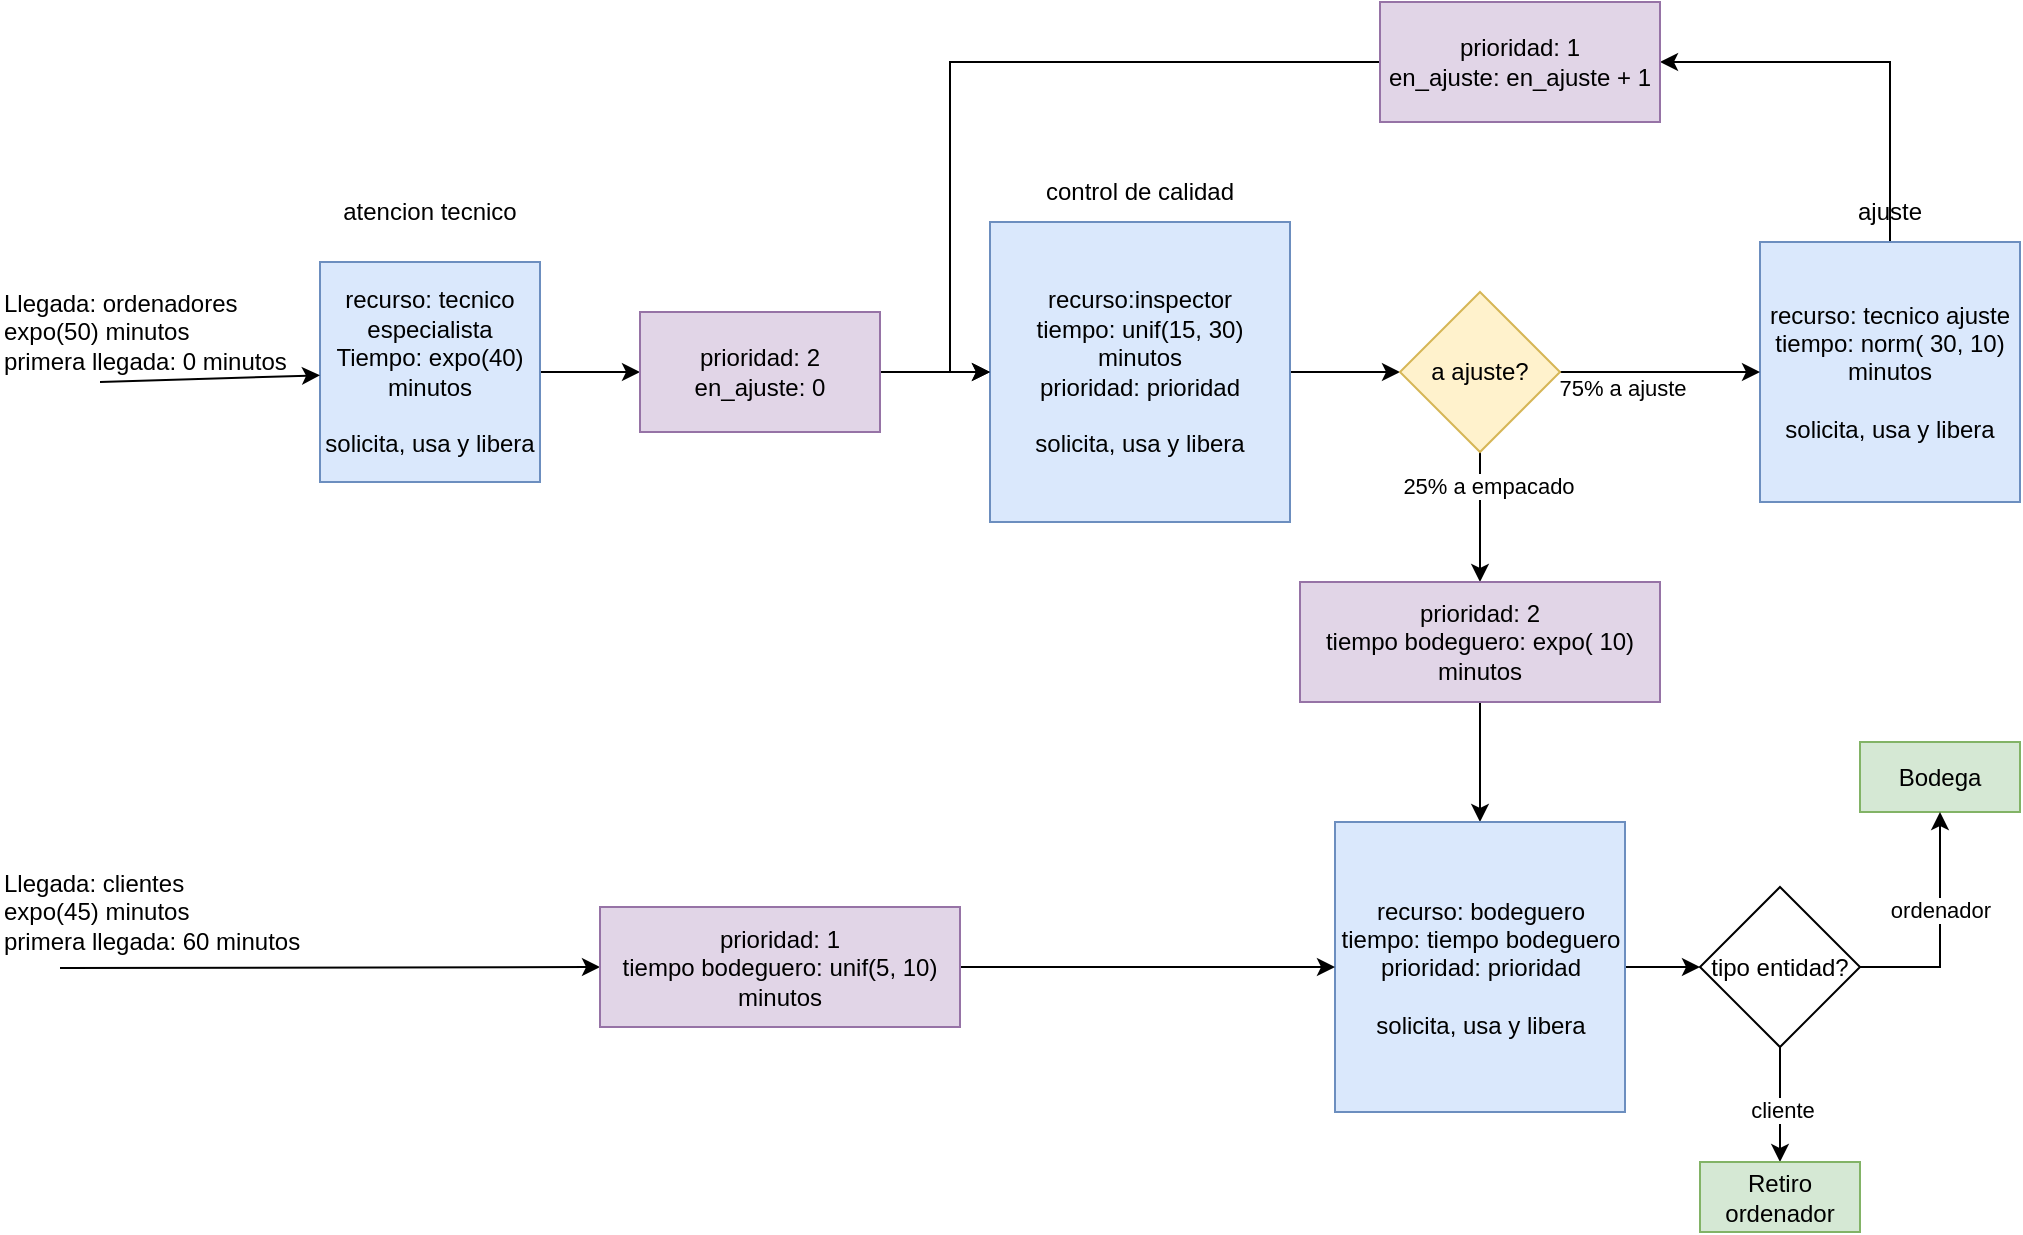 <mxfile version="26.0.11">
  <diagram name="Page-1" id="Fw7KpS8UE5WxsYBcnNSg">
    <mxGraphModel dx="1786" dy="511" grid="1" gridSize="10" guides="1" tooltips="1" connect="1" arrows="1" fold="1" page="1" pageScale="1" pageWidth="850" pageHeight="1100" math="0" shadow="0">
      <root>
        <mxCell id="0" />
        <mxCell id="1" parent="0" />
        <mxCell id="-_MlH-yc_YpSr4E3qzre-74" style="edgeStyle=orthogonalEdgeStyle;rounded=0;orthogonalLoop=1;jettySize=auto;html=1;exitX=1;exitY=0.5;exitDx=0;exitDy=0;" parent="1" source="-_MlH-yc_YpSr4E3qzre-1" target="-_MlH-yc_YpSr4E3qzre-72" edge="1">
          <mxGeometry relative="1" as="geometry" />
        </mxCell>
        <mxCell id="-_MlH-yc_YpSr4E3qzre-1" value="recurso: tecnico especialista&lt;div&gt;Tiempo: expo(40) minutos&lt;/div&gt;&lt;div&gt;&lt;br&gt;&lt;/div&gt;&lt;div&gt;solicita, usa y libera&lt;/div&gt;" style="whiteSpace=wrap;html=1;aspect=fixed;fillColor=#dae8fc;strokeColor=#6c8ebf;" parent="1" vertex="1">
          <mxGeometry x="130" y="140" width="110" height="110" as="geometry" />
        </mxCell>
        <mxCell id="-_MlH-yc_YpSr4E3qzre-2" value="" style="endArrow=classic;html=1;rounded=0;" parent="1" target="-_MlH-yc_YpSr4E3qzre-1" edge="1">
          <mxGeometry width="50" height="50" relative="1" as="geometry">
            <mxPoint x="20" y="200" as="sourcePoint" />
            <mxPoint x="70" y="160" as="targetPoint" />
          </mxGeometry>
        </mxCell>
        <mxCell id="-_MlH-yc_YpSr4E3qzre-7" value="Llegada: clientes&lt;div&gt;expo(45) minutos&lt;br&gt;&lt;div&gt;primera llegada: 60 minutos&lt;/div&gt;&lt;/div&gt;" style="text;html=1;align=left;verticalAlign=middle;whiteSpace=wrap;rounded=0;" parent="1" vertex="1">
          <mxGeometry x="-30" y="450" width="200" height="30" as="geometry" />
        </mxCell>
        <mxCell id="-_MlH-yc_YpSr4E3qzre-8" value="atencion tecnico" style="text;html=1;align=center;verticalAlign=middle;whiteSpace=wrap;rounded=0;" parent="1" vertex="1">
          <mxGeometry x="140" y="100" width="90" height="30" as="geometry" />
        </mxCell>
        <mxCell id="-_MlH-yc_YpSr4E3qzre-77" style="edgeStyle=orthogonalEdgeStyle;rounded=0;orthogonalLoop=1;jettySize=auto;html=1;exitX=1;exitY=0.5;exitDx=0;exitDy=0;" parent="1" source="-_MlH-yc_YpSr4E3qzre-10" target="-_MlH-yc_YpSr4E3qzre-76" edge="1">
          <mxGeometry relative="1" as="geometry" />
        </mxCell>
        <mxCell id="-_MlH-yc_YpSr4E3qzre-10" value="recurso:inspector&lt;div&gt;tiempo: unif(15, 30) minutos&lt;/div&gt;&lt;div&gt;prioridad: prioridad&lt;/div&gt;&lt;div&gt;&lt;br&gt;&lt;/div&gt;&lt;div&gt;solicita, usa y libera&lt;/div&gt;" style="whiteSpace=wrap;html=1;aspect=fixed;fillColor=#dae8fc;strokeColor=#6c8ebf;" parent="1" vertex="1">
          <mxGeometry x="465" y="120" width="150" height="150" as="geometry" />
        </mxCell>
        <mxCell id="-_MlH-yc_YpSr4E3qzre-81" style="edgeStyle=orthogonalEdgeStyle;rounded=0;orthogonalLoop=1;jettySize=auto;html=1;exitX=0.5;exitY=0;exitDx=0;exitDy=0;entryX=1;entryY=0.5;entryDx=0;entryDy=0;" parent="1" source="-_MlH-yc_YpSr4E3qzre-14" target="-_MlH-yc_YpSr4E3qzre-80" edge="1">
          <mxGeometry relative="1" as="geometry" />
        </mxCell>
        <mxCell id="-_MlH-yc_YpSr4E3qzre-14" value="recurso: tecnico ajuste&lt;div&gt;tiempo:&amp;nbsp;norm( 30, 10) minutos&lt;/div&gt;&lt;div&gt;&lt;br&gt;&lt;/div&gt;&lt;div&gt;solicita, usa y libera&lt;/div&gt;" style="whiteSpace=wrap;html=1;aspect=fixed;fillColor=#dae8fc;strokeColor=#6c8ebf;" parent="1" vertex="1">
          <mxGeometry x="850" y="130" width="130" height="130" as="geometry" />
        </mxCell>
        <mxCell id="-_MlH-yc_YpSr4E3qzre-16" value="control de calidad" style="text;html=1;align=center;verticalAlign=middle;whiteSpace=wrap;rounded=0;" parent="1" vertex="1">
          <mxGeometry x="490" y="90" width="100" height="30" as="geometry" />
        </mxCell>
        <mxCell id="-_MlH-yc_YpSr4E3qzre-17" value="ajuste" style="text;html=1;align=center;verticalAlign=middle;whiteSpace=wrap;rounded=0;" parent="1" vertex="1">
          <mxGeometry x="885" y="100" width="60" height="30" as="geometry" />
        </mxCell>
        <mxCell id="-_MlH-yc_YpSr4E3qzre-19" value="Bodega" style="rounded=0;whiteSpace=wrap;html=1;fillColor=#d5e8d4;strokeColor=#82b366;" parent="1" vertex="1">
          <mxGeometry x="900" y="380" width="80" height="35" as="geometry" />
        </mxCell>
        <mxCell id="-_MlH-yc_YpSr4E3qzre-22" value="" style="endArrow=classic;html=1;rounded=0;entryX=0;entryY=0.5;entryDx=0;entryDy=0;" parent="1" target="-_MlH-yc_YpSr4E3qzre-89" edge="1">
          <mxGeometry width="50" height="50" relative="1" as="geometry">
            <mxPoint y="493" as="sourcePoint" />
            <mxPoint x="80" y="490" as="targetPoint" />
          </mxGeometry>
        </mxCell>
        <mxCell id="-_MlH-yc_YpSr4E3qzre-34" value="Llegada: ordenadores&lt;div&gt;expo(50) minutos&lt;/div&gt;&lt;div&gt;primera llegada: 0 minutos&lt;/div&gt;" style="text;html=1;align=left;verticalAlign=middle;whiteSpace=wrap;rounded=0;" parent="1" vertex="1">
          <mxGeometry x="-30" y="160" width="150" height="30" as="geometry" />
        </mxCell>
        <mxCell id="-_MlH-yc_YpSr4E3qzre-75" style="edgeStyle=orthogonalEdgeStyle;rounded=0;orthogonalLoop=1;jettySize=auto;html=1;exitX=1;exitY=0.5;exitDx=0;exitDy=0;" parent="1" source="-_MlH-yc_YpSr4E3qzre-72" target="-_MlH-yc_YpSr4E3qzre-10" edge="1">
          <mxGeometry relative="1" as="geometry" />
        </mxCell>
        <mxCell id="-_MlH-yc_YpSr4E3qzre-72" value="prioridad: 2&lt;div&gt;en_ajuste: 0&lt;/div&gt;" style="rounded=0;whiteSpace=wrap;html=1;fillColor=#e1d5e7;strokeColor=#9673a6;" parent="1" vertex="1">
          <mxGeometry x="290" y="165" width="120" height="60" as="geometry" />
        </mxCell>
        <mxCell id="-_MlH-yc_YpSr4E3qzre-78" style="edgeStyle=orthogonalEdgeStyle;rounded=0;orthogonalLoop=1;jettySize=auto;html=1;exitX=1;exitY=0.5;exitDx=0;exitDy=0;entryX=0;entryY=0.5;entryDx=0;entryDy=0;" parent="1" source="-_MlH-yc_YpSr4E3qzre-76" target="-_MlH-yc_YpSr4E3qzre-14" edge="1">
          <mxGeometry relative="1" as="geometry" />
        </mxCell>
        <mxCell id="-_MlH-yc_YpSr4E3qzre-79" value="75% a ajuste" style="edgeLabel;html=1;align=center;verticalAlign=middle;resizable=0;points=[];" parent="-_MlH-yc_YpSr4E3qzre-78" vertex="1" connectable="0">
          <mxGeometry x="-0.393" y="-8" relative="1" as="geometry">
            <mxPoint as="offset" />
          </mxGeometry>
        </mxCell>
        <mxCell id="-_MlH-yc_YpSr4E3qzre-84" style="edgeStyle=orthogonalEdgeStyle;rounded=0;orthogonalLoop=1;jettySize=auto;html=1;exitX=0.5;exitY=1;exitDx=0;exitDy=0;" parent="1" source="-_MlH-yc_YpSr4E3qzre-76" target="-_MlH-yc_YpSr4E3qzre-83" edge="1">
          <mxGeometry relative="1" as="geometry" />
        </mxCell>
        <mxCell id="-_MlH-yc_YpSr4E3qzre-87" value="25% a empacado" style="edgeLabel;html=1;align=center;verticalAlign=middle;resizable=0;points=[];" parent="-_MlH-yc_YpSr4E3qzre-84" vertex="1" connectable="0">
          <mxGeometry x="-0.485" y="4" relative="1" as="geometry">
            <mxPoint as="offset" />
          </mxGeometry>
        </mxCell>
        <mxCell id="-_MlH-yc_YpSr4E3qzre-76" value="a ajuste?" style="rhombus;whiteSpace=wrap;html=1;fillColor=#fff2cc;strokeColor=#d6b656;" parent="1" vertex="1">
          <mxGeometry x="670" y="155" width="80" height="80" as="geometry" />
        </mxCell>
        <mxCell id="-_MlH-yc_YpSr4E3qzre-82" style="edgeStyle=orthogonalEdgeStyle;rounded=0;orthogonalLoop=1;jettySize=auto;html=1;exitX=0;exitY=0.5;exitDx=0;exitDy=0;entryX=0;entryY=0.5;entryDx=0;entryDy=0;" parent="1" source="-_MlH-yc_YpSr4E3qzre-80" target="-_MlH-yc_YpSr4E3qzre-10" edge="1">
          <mxGeometry relative="1" as="geometry" />
        </mxCell>
        <mxCell id="-_MlH-yc_YpSr4E3qzre-80" value="prioridad: 1&lt;div&gt;en_ajuste: en_ajuste + 1&lt;/div&gt;" style="rounded=0;whiteSpace=wrap;html=1;fillColor=#e1d5e7;strokeColor=#9673a6;" parent="1" vertex="1">
          <mxGeometry x="660" y="10" width="140" height="60" as="geometry" />
        </mxCell>
        <mxCell id="-_MlH-yc_YpSr4E3qzre-88" style="edgeStyle=orthogonalEdgeStyle;rounded=0;orthogonalLoop=1;jettySize=auto;html=1;exitX=0.5;exitY=1;exitDx=0;exitDy=0;" parent="1" source="-_MlH-yc_YpSr4E3qzre-83" target="-_MlH-yc_YpSr4E3qzre-85" edge="1">
          <mxGeometry relative="1" as="geometry" />
        </mxCell>
        <mxCell id="-_MlH-yc_YpSr4E3qzre-83" value="prioridad: 2&lt;div&gt;tiempo bodeguero:&amp;nbsp;expo( 10) minutos&lt;/div&gt;" style="rounded=0;whiteSpace=wrap;html=1;fillColor=#e1d5e7;strokeColor=#9673a6;" parent="1" vertex="1">
          <mxGeometry x="620" y="300" width="180" height="60" as="geometry" />
        </mxCell>
        <mxCell id="-_MlH-yc_YpSr4E3qzre-92" style="edgeStyle=orthogonalEdgeStyle;rounded=0;orthogonalLoop=1;jettySize=auto;html=1;exitX=1;exitY=0.5;exitDx=0;exitDy=0;" parent="1" source="-_MlH-yc_YpSr4E3qzre-85" target="-_MlH-yc_YpSr4E3qzre-91" edge="1">
          <mxGeometry relative="1" as="geometry" />
        </mxCell>
        <mxCell id="-_MlH-yc_YpSr4E3qzre-85" value="recurso: bodeguero&lt;div&gt;tiempo: tiempo bodeguero&lt;/div&gt;&lt;div&gt;prioridad: prioridad&lt;/div&gt;&lt;div&gt;&lt;br&gt;&lt;/div&gt;&lt;div&gt;solicita, usa y libera&lt;/div&gt;" style="whiteSpace=wrap;html=1;aspect=fixed;fillColor=#dae8fc;strokeColor=#6c8ebf;" parent="1" vertex="1">
          <mxGeometry x="637.5" y="420" width="145" height="145" as="geometry" />
        </mxCell>
        <mxCell id="-_MlH-yc_YpSr4E3qzre-90" style="edgeStyle=orthogonalEdgeStyle;rounded=0;orthogonalLoop=1;jettySize=auto;html=1;exitX=1;exitY=0.5;exitDx=0;exitDy=0;" parent="1" source="-_MlH-yc_YpSr4E3qzre-89" target="-_MlH-yc_YpSr4E3qzre-85" edge="1">
          <mxGeometry relative="1" as="geometry" />
        </mxCell>
        <mxCell id="-_MlH-yc_YpSr4E3qzre-89" value="prioridad: 1&lt;div&gt;tiempo bodeguero:&amp;nbsp;unif(5, 10) minutos&lt;/div&gt;" style="rounded=0;whiteSpace=wrap;html=1;fillColor=#e1d5e7;strokeColor=#9673a6;" parent="1" vertex="1">
          <mxGeometry x="270" y="462.5" width="180" height="60" as="geometry" />
        </mxCell>
        <mxCell id="-_MlH-yc_YpSr4E3qzre-93" style="edgeStyle=orthogonalEdgeStyle;rounded=0;orthogonalLoop=1;jettySize=auto;html=1;exitX=1;exitY=0.5;exitDx=0;exitDy=0;" parent="1" source="-_MlH-yc_YpSr4E3qzre-91" target="-_MlH-yc_YpSr4E3qzre-19" edge="1">
          <mxGeometry relative="1" as="geometry" />
        </mxCell>
        <mxCell id="-_MlH-yc_YpSr4E3qzre-97" value="ordenador" style="edgeLabel;html=1;align=center;verticalAlign=middle;resizable=0;points=[];" parent="-_MlH-yc_YpSr4E3qzre-93" vertex="1" connectable="0">
          <mxGeometry x="0.172" relative="1" as="geometry">
            <mxPoint as="offset" />
          </mxGeometry>
        </mxCell>
        <mxCell id="-_MlH-yc_YpSr4E3qzre-96" style="edgeStyle=orthogonalEdgeStyle;rounded=0;orthogonalLoop=1;jettySize=auto;html=1;exitX=0.5;exitY=1;exitDx=0;exitDy=0;" parent="1" source="-_MlH-yc_YpSr4E3qzre-91" target="-_MlH-yc_YpSr4E3qzre-94" edge="1">
          <mxGeometry relative="1" as="geometry" />
        </mxCell>
        <mxCell id="-_MlH-yc_YpSr4E3qzre-98" value="cliente" style="edgeLabel;html=1;align=center;verticalAlign=middle;resizable=0;points=[];" parent="-_MlH-yc_YpSr4E3qzre-96" vertex="1" connectable="0">
          <mxGeometry x="0.09" y="1" relative="1" as="geometry">
            <mxPoint as="offset" />
          </mxGeometry>
        </mxCell>
        <mxCell id="-_MlH-yc_YpSr4E3qzre-91" value="tipo entidad?" style="rhombus;whiteSpace=wrap;html=1;" parent="1" vertex="1">
          <mxGeometry x="820" y="452.5" width="80" height="80" as="geometry" />
        </mxCell>
        <mxCell id="-_MlH-yc_YpSr4E3qzre-94" value="Retiro ordenador" style="rounded=0;whiteSpace=wrap;html=1;fillColor=#d5e8d4;strokeColor=#82b366;" parent="1" vertex="1">
          <mxGeometry x="820" y="590" width="80" height="35" as="geometry" />
        </mxCell>
      </root>
    </mxGraphModel>
  </diagram>
</mxfile>
